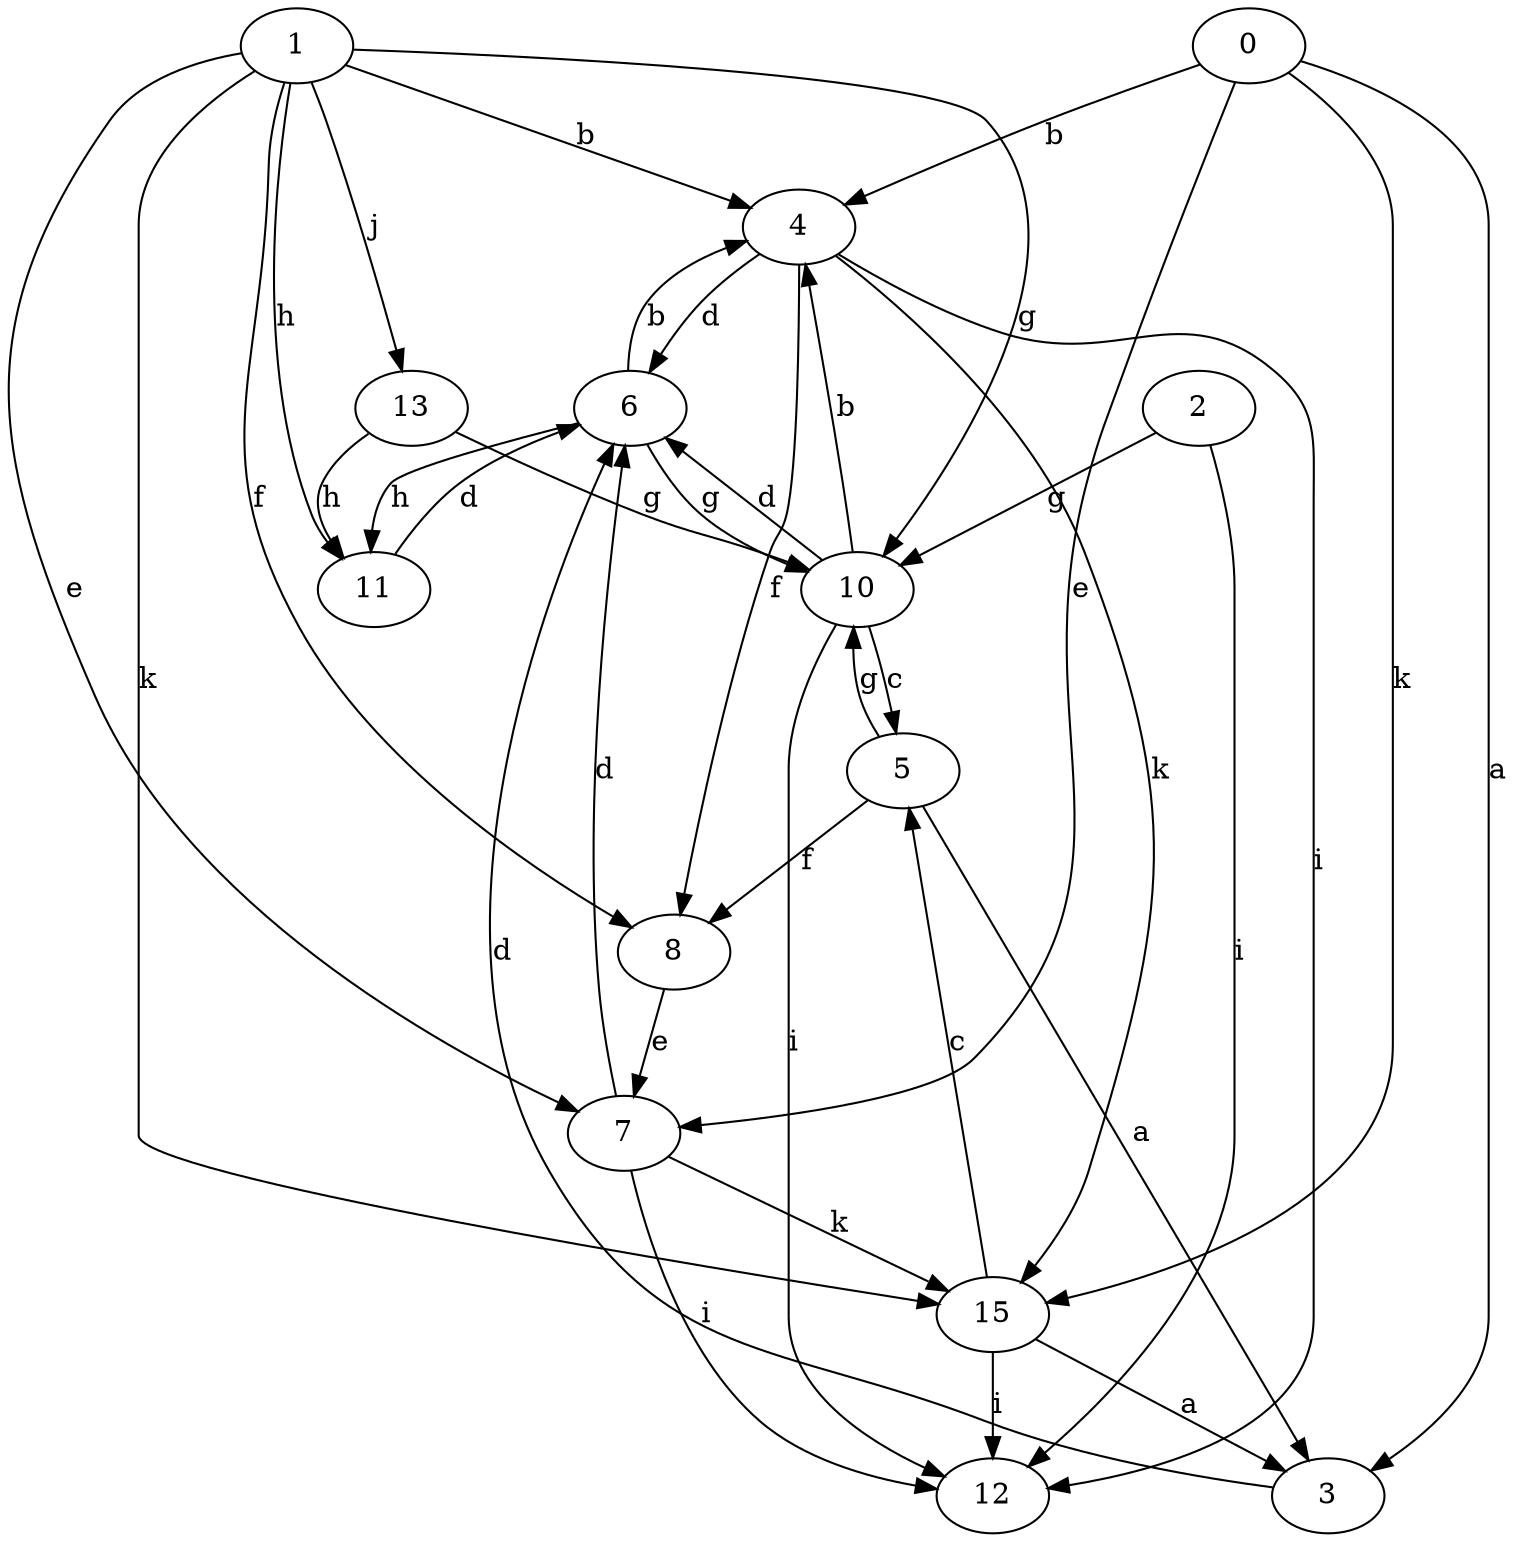 strict digraph  {
1;
2;
3;
4;
5;
6;
7;
8;
10;
11;
12;
13;
0;
15;
1 -> 4  [label=b];
1 -> 7  [label=e];
1 -> 8  [label=f];
1 -> 10  [label=g];
1 -> 11  [label=h];
1 -> 13  [label=j];
1 -> 15  [label=k];
2 -> 10  [label=g];
2 -> 12  [label=i];
3 -> 6  [label=d];
4 -> 6  [label=d];
4 -> 8  [label=f];
4 -> 12  [label=i];
4 -> 15  [label=k];
5 -> 3  [label=a];
5 -> 8  [label=f];
5 -> 10  [label=g];
6 -> 4  [label=b];
6 -> 10  [label=g];
6 -> 11  [label=h];
7 -> 6  [label=d];
7 -> 12  [label=i];
7 -> 15  [label=k];
8 -> 7  [label=e];
10 -> 4  [label=b];
10 -> 5  [label=c];
10 -> 6  [label=d];
10 -> 12  [label=i];
11 -> 6  [label=d];
13 -> 10  [label=g];
13 -> 11  [label=h];
0 -> 3  [label=a];
0 -> 4  [label=b];
0 -> 7  [label=e];
0 -> 15  [label=k];
15 -> 3  [label=a];
15 -> 5  [label=c];
15 -> 12  [label=i];
}
